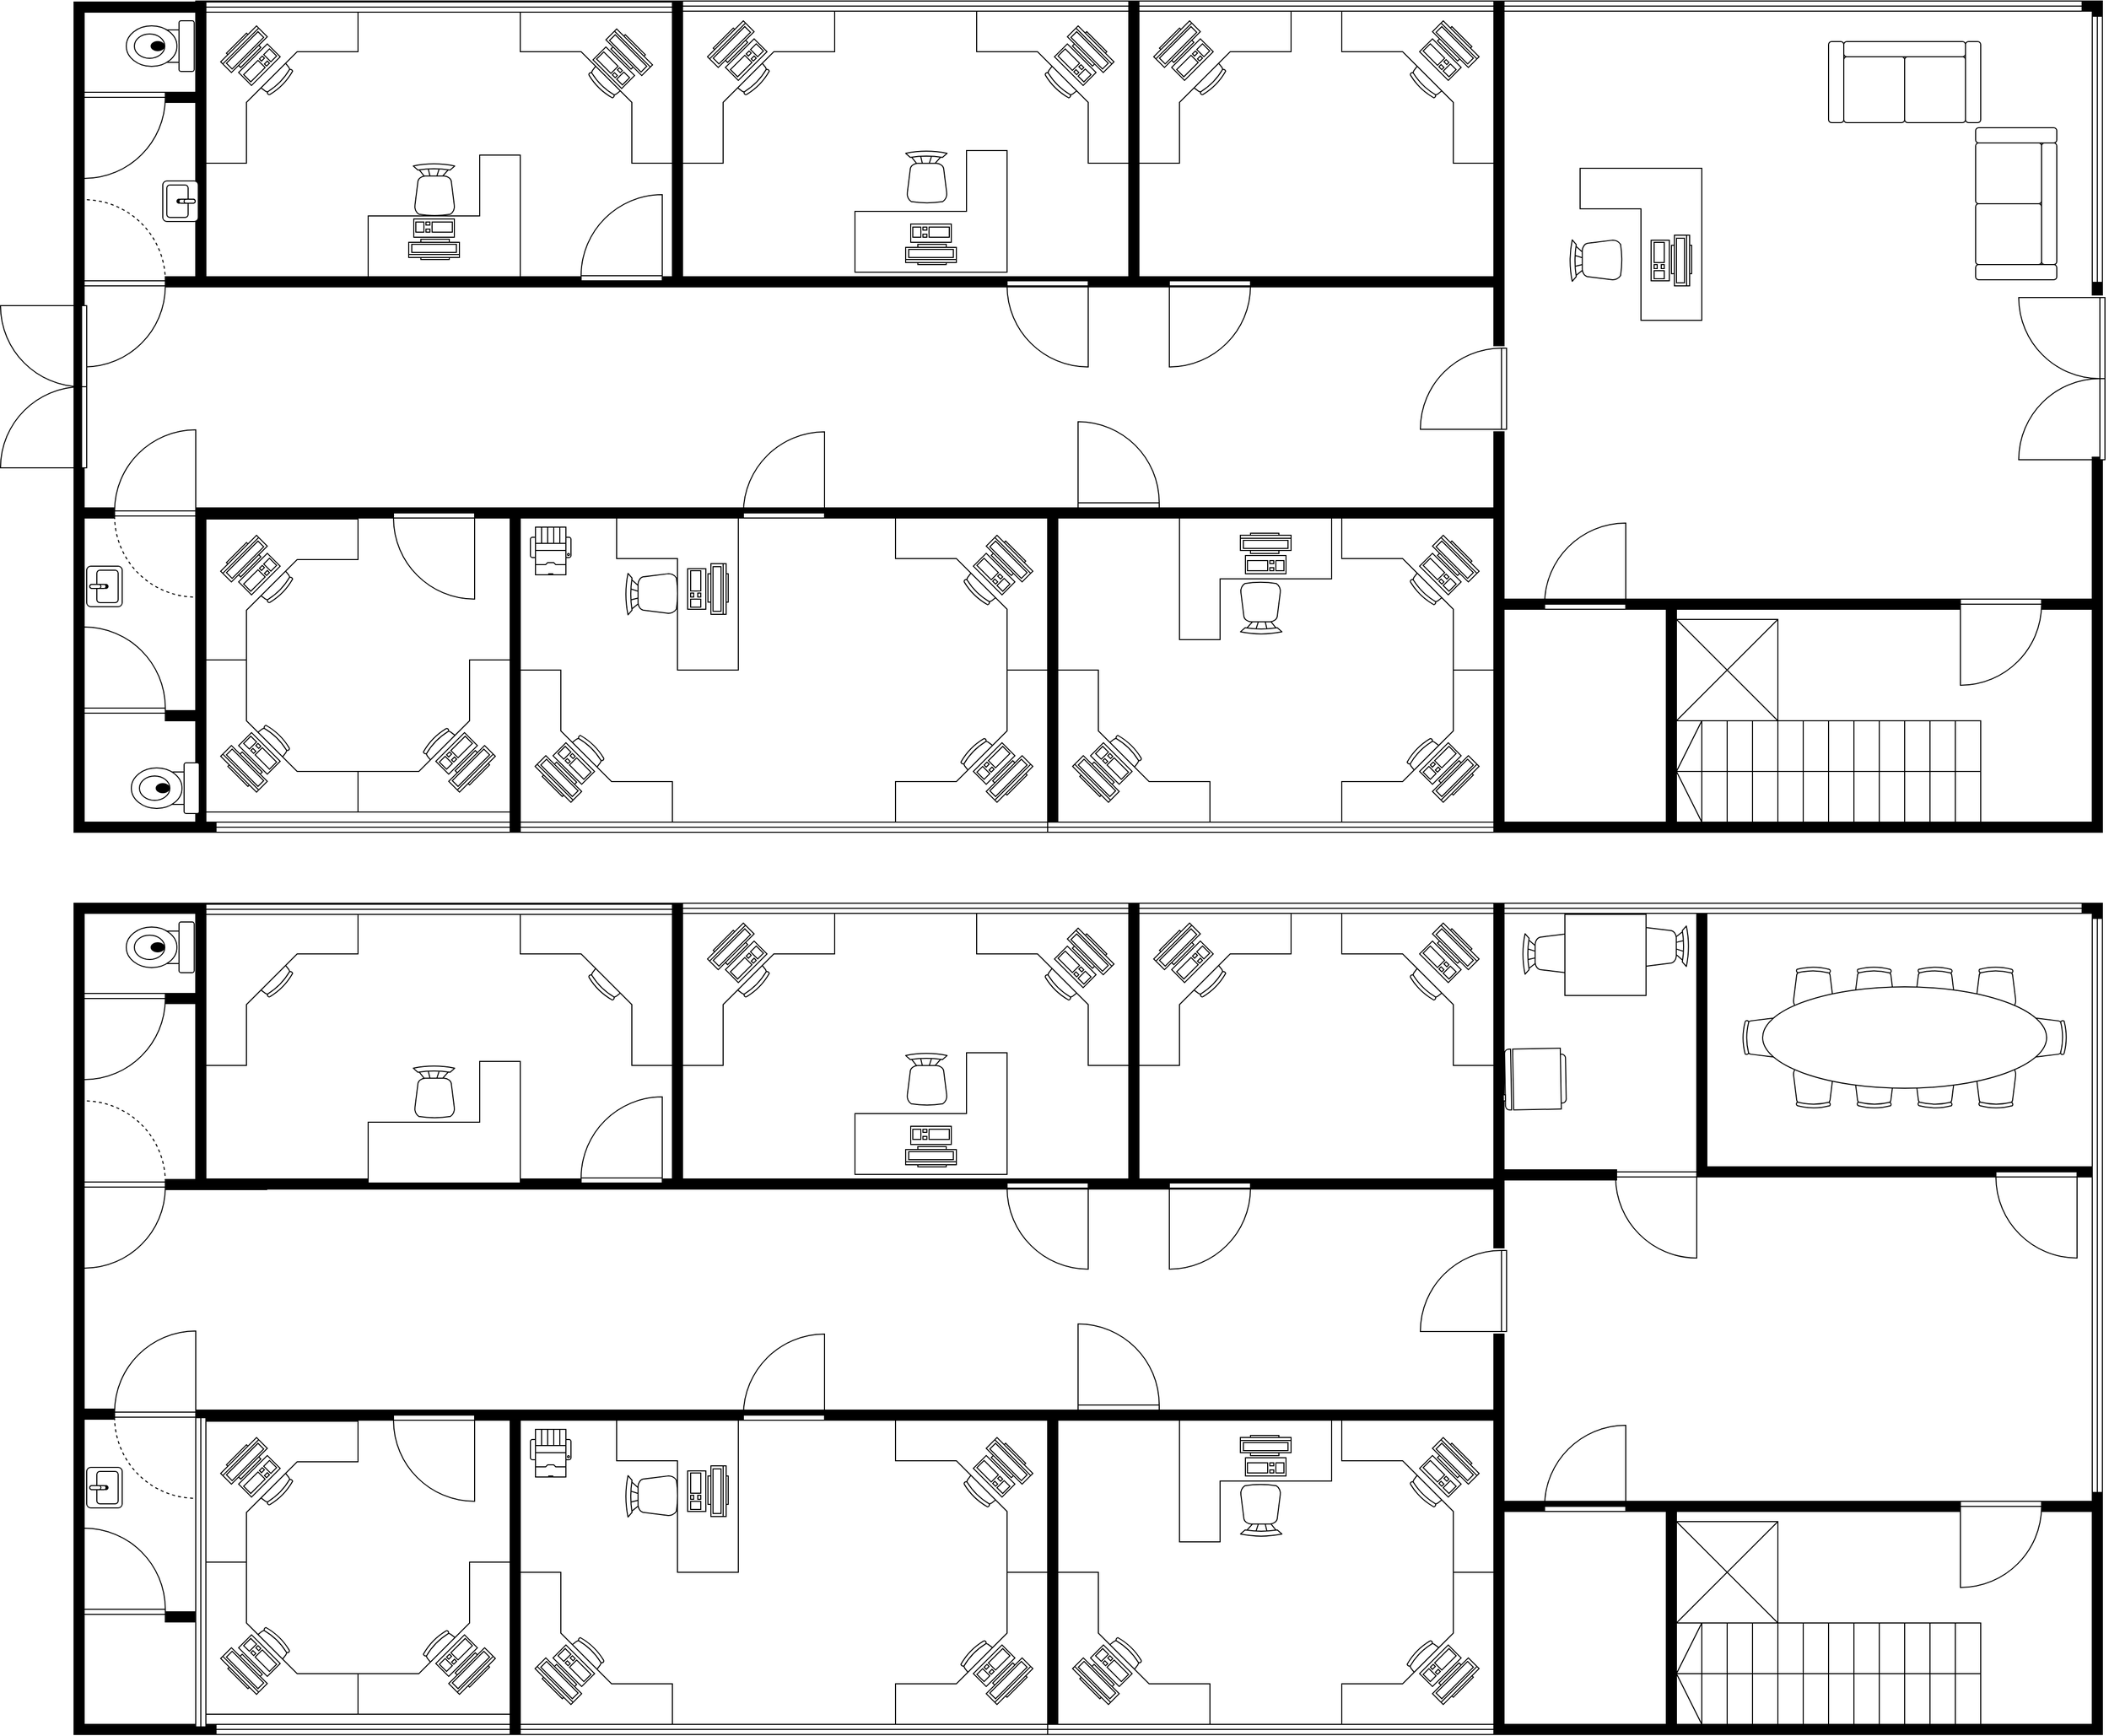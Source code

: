 <mxfile version="22.1.18" type="github">
  <diagram name="Page-1" id="38b20595-45e3-9b7f-d5ca-b57f44c5b66d">
    <mxGraphModel dx="6933" dy="2513" grid="1" gridSize="10" guides="1" tooltips="1" connect="1" arrows="1" fold="1" page="1" pageScale="1" pageWidth="1100" pageHeight="850" background="none" math="0" shadow="0">
      <root>
        <mxCell id="0" />
        <mxCell id="1" parent="0" />
        <mxCell id="LSzaJOwIY--ytcA3nMr5-36" value="" style="verticalLabelPosition=bottom;html=1;verticalAlign=top;align=center;shape=mxgraph.floorplan.wallCorner;fillColor=strokeColor;direction=south;" vertex="1" parent="1">
          <mxGeometry x="860" y="40" width="100" height="290" as="geometry" />
        </mxCell>
        <mxCell id="LSzaJOwIY--ytcA3nMr5-38" value="" style="verticalLabelPosition=bottom;html=1;verticalAlign=top;align=center;shape=mxgraph.floorplan.wallCorner;fillColor=strokeColor;" vertex="1" parent="1">
          <mxGeometry x="360" y="40" width="500" height="240" as="geometry" />
        </mxCell>
        <mxCell id="LSzaJOwIY--ytcA3nMr5-39" value="" style="verticalLabelPosition=bottom;html=1;verticalAlign=top;align=center;shape=mxgraph.floorplan.couch;" vertex="1" parent="1">
          <mxGeometry x="690" y="80" width="150" height="80" as="geometry" />
        </mxCell>
        <mxCell id="LSzaJOwIY--ytcA3nMr5-40" value="" style="verticalLabelPosition=bottom;html=1;verticalAlign=top;align=center;shape=mxgraph.floorplan.couch;rotation=90;" vertex="1" parent="1">
          <mxGeometry x="800" y="200" width="150" height="80" as="geometry" />
        </mxCell>
        <mxCell id="LSzaJOwIY--ytcA3nMr5-42" value="" style="verticalLabelPosition=bottom;html=1;verticalAlign=top;align=center;shape=mxgraph.floorplan.desk_corner_2;rotation=90;" vertex="1" parent="1">
          <mxGeometry x="430" y="220" width="150" height="120" as="geometry" />
        </mxCell>
        <mxCell id="LSzaJOwIY--ytcA3nMr5-43" value="" style="verticalLabelPosition=bottom;html=1;verticalAlign=top;align=center;shape=mxgraph.floorplan.window;" vertex="1" parent="1">
          <mxGeometry x="370" y="40" width="570" height="10" as="geometry" />
        </mxCell>
        <mxCell id="LSzaJOwIY--ytcA3nMr5-44" value="" style="verticalLabelPosition=bottom;html=1;verticalAlign=top;align=center;shape=mxgraph.floorplan.window;rotation=90;" vertex="1" parent="1">
          <mxGeometry x="823.75" y="176.25" width="262.5" height="20" as="geometry" />
        </mxCell>
        <mxCell id="LSzaJOwIY--ytcA3nMr5-45" value="" style="verticalLabelPosition=bottom;html=1;verticalAlign=top;align=center;shape=mxgraph.floorplan.wall;fillColor=strokeColor;direction=south;" vertex="1" parent="1">
          <mxGeometry x="950" y="490" width="10" height="150" as="geometry" />
        </mxCell>
        <mxCell id="LSzaJOwIY--ytcA3nMr5-46" value="" style="verticalLabelPosition=bottom;html=1;verticalAlign=top;align=center;shape=mxgraph.floorplan.chair;rotation=-90;" vertex="1" parent="1">
          <mxGeometry x="440" y="270" width="41" height="52" as="geometry" />
        </mxCell>
        <mxCell id="LSzaJOwIY--ytcA3nMr5-47" value="" style="verticalLabelPosition=bottom;html=1;verticalAlign=top;align=center;shape=mxgraph.floorplan.doorRight;aspect=fixed;rotation=90;" vertex="1" parent="1">
          <mxGeometry x="290" y="380" width="80" height="85" as="geometry" />
        </mxCell>
        <mxCell id="LSzaJOwIY--ytcA3nMr5-48" value="" style="verticalLabelPosition=bottom;html=1;verticalAlign=top;align=center;shape=mxgraph.floorplan.wall;fillColor=strokeColor;direction=south;" vertex="1" parent="1">
          <mxGeometry x="360" y="280" width="10" height="100" as="geometry" />
        </mxCell>
        <mxCell id="LSzaJOwIY--ytcA3nMr5-49" value="" style="verticalLabelPosition=bottom;html=1;verticalAlign=top;align=center;shape=mxgraph.floorplan.wallCorner;fillColor=strokeColor;direction=north" vertex="1" parent="1">
          <mxGeometry x="360" y="465" width="460" height="175" as="geometry" />
        </mxCell>
        <mxCell id="LSzaJOwIY--ytcA3nMr5-51" value="" style="verticalLabelPosition=bottom;html=1;verticalAlign=top;align=center;shape=mxgraph.floorplan.doorLeft;aspect=fixed;" vertex="1" parent="1">
          <mxGeometry x="820" y="630" width="80" height="85" as="geometry" />
        </mxCell>
        <mxCell id="LSzaJOwIY--ytcA3nMr5-52" value="" style="verticalLabelPosition=bottom;html=1;verticalAlign=top;align=center;shape=mxgraph.floorplan.wall;fillColor=strokeColor;direction=south;rotation=90;" vertex="1" parent="1">
          <mxGeometry x="925" y="605" width="10" height="60" as="geometry" />
        </mxCell>
        <mxCell id="LSzaJOwIY--ytcA3nMr5-53" value="" style="verticalLabelPosition=bottom;html=1;verticalAlign=top;align=center;shape=mxgraph.floorplan.wall;fillColor=strokeColor;direction=south;" vertex="1" parent="1">
          <mxGeometry x="950" y="640" width="10" height="220" as="geometry" />
        </mxCell>
        <mxCell id="LSzaJOwIY--ytcA3nMr5-54" value="" style="verticalLabelPosition=bottom;html=1;verticalAlign=top;align=center;shape=mxgraph.floorplan.stairs;direction=south;rotation=90;" vertex="1" parent="1">
          <mxGeometry x="640" y="650" width="100" height="300" as="geometry" />
        </mxCell>
        <mxCell id="LSzaJOwIY--ytcA3nMr5-55" value="" style="verticalLabelPosition=bottom;html=1;verticalAlign=top;align=center;shape=mxgraph.floorplan.elevator;" vertex="1" parent="1">
          <mxGeometry x="540" y="650" width="100" height="100" as="geometry" />
        </mxCell>
        <mxCell id="LSzaJOwIY--ytcA3nMr5-56" value="" style="verticalLabelPosition=bottom;html=1;verticalAlign=top;align=center;shape=mxgraph.floorplan.wallCorner;fillColor=strokeColor;direction=north" vertex="1" parent="1">
          <mxGeometry x="530" y="640" width="430" height="220" as="geometry" />
        </mxCell>
        <mxCell id="LSzaJOwIY--ytcA3nMr5-57" value="" style="verticalLabelPosition=bottom;html=1;verticalAlign=top;align=center;shape=mxgraph.floorplan.wallCorner;fillColor=strokeColor;direction=north" vertex="1" parent="1">
          <mxGeometry x="360" y="640" width="170" height="220" as="geometry" />
        </mxCell>
        <mxCell id="LSzaJOwIY--ytcA3nMr5-58" value="" style="verticalLabelPosition=bottom;html=1;verticalAlign=top;align=center;shape=mxgraph.floorplan.workstation;rotation=90;" vertex="1" parent="1">
          <mxGeometry x="510" y="276" width="50" height="40" as="geometry" />
        </mxCell>
        <mxCell id="LSzaJOwIY--ytcA3nMr5-59" value="" style="verticalLabelPosition=bottom;html=1;verticalAlign=top;align=center;shape=mxgraph.floorplan.wall;fillColor=strokeColor;" vertex="1" parent="1">
          <mxGeometry x="-920" y="40" width="1290" height="10" as="geometry" />
        </mxCell>
        <mxCell id="LSzaJOwIY--ytcA3nMr5-60" value="" style="verticalLabelPosition=bottom;html=1;verticalAlign=top;align=center;shape=mxgraph.floorplan.wallCorner;fillColor=strokeColor;direction=north" vertex="1" parent="1">
          <mxGeometry y="50" width="360" height="272" as="geometry" />
        </mxCell>
        <mxCell id="LSzaJOwIY--ytcA3nMr5-61" value="" style="verticalLabelPosition=bottom;html=1;verticalAlign=top;align=center;shape=mxgraph.floorplan.window;" vertex="1" parent="1">
          <mxGeometry x="10" y="40" width="350" height="10" as="geometry" />
        </mxCell>
        <mxCell id="LSzaJOwIY--ytcA3nMr5-62" value="" style="verticalLabelPosition=bottom;html=1;verticalAlign=top;align=center;shape=mxgraph.floorplan.desk_corner;" vertex="1" parent="1">
          <mxGeometry x="10" y="50" width="150" height="150" as="geometry" />
        </mxCell>
        <mxCell id="LSzaJOwIY--ytcA3nMr5-63" value="" style="verticalLabelPosition=bottom;html=1;verticalAlign=top;align=center;shape=mxgraph.floorplan.desk_corner;rotation=90;" vertex="1" parent="1">
          <mxGeometry x="210" y="50" width="150" height="150" as="geometry" />
        </mxCell>
        <mxCell id="LSzaJOwIY--ytcA3nMr5-64" value="" style="verticalLabelPosition=bottom;html=1;verticalAlign=top;align=center;shape=mxgraph.floorplan.doorLeft;aspect=fixed;" vertex="1" parent="1">
          <mxGeometry x="40" y="316" width="80" height="85" as="geometry" />
        </mxCell>
        <mxCell id="LSzaJOwIY--ytcA3nMr5-65" value="" style="verticalLabelPosition=bottom;html=1;verticalAlign=top;align=center;shape=mxgraph.floorplan.workstation;rotation=-45;" vertex="1" parent="1">
          <mxGeometry x="30" y="70" width="50" height="40" as="geometry" />
        </mxCell>
        <mxCell id="LSzaJOwIY--ytcA3nMr5-66" value="" style="verticalLabelPosition=bottom;html=1;verticalAlign=top;align=center;shape=mxgraph.floorplan.workstation;rotation=45;" vertex="1" parent="1">
          <mxGeometry x="290" y="70" width="50" height="40" as="geometry" />
        </mxCell>
        <mxCell id="LSzaJOwIY--ytcA3nMr5-68" value="" style="verticalLabelPosition=bottom;html=1;verticalAlign=top;align=center;shape=mxgraph.floorplan.doorLeft;aspect=fixed;rotation=-180;" vertex="1" parent="1">
          <mxGeometry x="410" y="555" width="80" height="85" as="geometry" />
        </mxCell>
        <mxCell id="LSzaJOwIY--ytcA3nMr5-69" value="" style="verticalLabelPosition=bottom;html=1;verticalAlign=top;align=center;shape=mxgraph.floorplan.wall;fillColor=strokeColor;" vertex="1" parent="1">
          <mxGeometry x="-80" y="850" width="450" height="10" as="geometry" />
        </mxCell>
        <mxCell id="LSzaJOwIY--ytcA3nMr5-70" value="" style="verticalLabelPosition=bottom;html=1;verticalAlign=top;align=center;shape=mxgraph.floorplan.wallCorner;fillColor=strokeColor;" vertex="1" parent="1">
          <mxGeometry x="-80" y="540" width="445" height="310" as="geometry" />
        </mxCell>
        <mxCell id="LSzaJOwIY--ytcA3nMr5-71" value="" style="verticalLabelPosition=bottom;html=1;verticalAlign=top;align=center;shape=mxgraph.floorplan.doorRight;aspect=fixed;rotation=-180;" vertex="1" parent="1">
          <mxGeometry x="-50" y="455" width="80" height="85" as="geometry" />
        </mxCell>
        <mxCell id="LSzaJOwIY--ytcA3nMr5-72" value="" style="verticalLabelPosition=bottom;html=1;verticalAlign=top;align=center;shape=mxgraph.floorplan.desk_corner;rotation=90;" vertex="1" parent="1">
          <mxGeometry x="210" y="550" width="150" height="150" as="geometry" />
        </mxCell>
        <mxCell id="LSzaJOwIY--ytcA3nMr5-73" value="" style="verticalLabelPosition=bottom;html=1;verticalAlign=top;align=center;shape=mxgraph.floorplan.desk_corner;rotation=-180;" vertex="1" parent="1">
          <mxGeometry x="210" y="700" width="150" height="150" as="geometry" />
        </mxCell>
        <mxCell id="LSzaJOwIY--ytcA3nMr5-74" value="" style="verticalLabelPosition=bottom;html=1;verticalAlign=top;align=center;shape=mxgraph.floorplan.desk_corner;rotation=-90;" vertex="1" parent="1">
          <mxGeometry x="-70" y="700" width="150" height="150" as="geometry" />
        </mxCell>
        <mxCell id="LSzaJOwIY--ytcA3nMr5-75" value="" style="verticalLabelPosition=bottom;html=1;verticalAlign=top;align=center;shape=mxgraph.floorplan.desk_corner_2;rotation=0;" vertex="1" parent="1">
          <mxGeometry x="50" y="550" width="150" height="120" as="geometry" />
        </mxCell>
        <mxCell id="LSzaJOwIY--ytcA3nMr5-76" value="" style="verticalLabelPosition=bottom;html=1;verticalAlign=top;align=center;shape=mxgraph.floorplan.workstation;" vertex="1" parent="1">
          <mxGeometry x="110" y="565" width="50" height="40" as="geometry" />
        </mxCell>
        <mxCell id="LSzaJOwIY--ytcA3nMr5-77" value="" style="verticalLabelPosition=bottom;html=1;verticalAlign=top;align=center;shape=mxgraph.floorplan.workstation;rotation=45;" vertex="1" parent="1">
          <mxGeometry x="290" y="577.5" width="50" height="40" as="geometry" />
        </mxCell>
        <mxCell id="LSzaJOwIY--ytcA3nMr5-78" value="" style="verticalLabelPosition=bottom;html=1;verticalAlign=top;align=center;shape=mxgraph.floorplan.workstation;rotation=-225;" vertex="1" parent="1">
          <mxGeometry x="290" y="780" width="50" height="40" as="geometry" />
        </mxCell>
        <mxCell id="LSzaJOwIY--ytcA3nMr5-79" value="" style="verticalLabelPosition=bottom;html=1;verticalAlign=top;align=center;shape=mxgraph.floorplan.workstation;rotation=-135;" vertex="1" parent="1">
          <mxGeometry x="-50" y="780" width="50" height="40" as="geometry" />
        </mxCell>
        <mxCell id="LSzaJOwIY--ytcA3nMr5-80" value="" style="verticalLabelPosition=bottom;html=1;verticalAlign=top;align=center;shape=mxgraph.floorplan.window;" vertex="1" parent="1">
          <mxGeometry x="-80" y="850" width="440" height="10" as="geometry" />
        </mxCell>
        <mxCell id="LSzaJOwIY--ytcA3nMr5-83" value="" style="verticalLabelPosition=bottom;html=1;verticalAlign=top;align=center;shape=mxgraph.floorplan.desk_corner;rotation=0;" vertex="1" parent="1">
          <mxGeometry x="-440" y="50" width="150" height="150" as="geometry" />
        </mxCell>
        <mxCell id="LSzaJOwIY--ytcA3nMr5-85" value="" style="verticalLabelPosition=bottom;html=1;verticalAlign=top;align=center;shape=mxgraph.floorplan.desk_corner;rotation=90;" vertex="1" parent="1">
          <mxGeometry x="-150" y="50" width="150" height="150" as="geometry" />
        </mxCell>
        <mxCell id="LSzaJOwIY--ytcA3nMr5-86" value="" style="verticalLabelPosition=bottom;html=1;verticalAlign=top;align=center;shape=mxgraph.floorplan.desk_corner_2;rotation=-180;direction=east;" vertex="1" parent="1">
          <mxGeometry x="-270" y="187.5" width="150" height="120" as="geometry" />
        </mxCell>
        <mxCell id="LSzaJOwIY--ytcA3nMr5-87" value="" style="verticalLabelPosition=bottom;html=1;verticalAlign=top;align=center;shape=mxgraph.floorplan.workstation;rotation=-180;" vertex="1" parent="1">
          <mxGeometry x="-220" y="260" width="50" height="40" as="geometry" />
        </mxCell>
        <mxCell id="LSzaJOwIY--ytcA3nMr5-88" value="" style="verticalLabelPosition=bottom;html=1;verticalAlign=top;align=center;shape=mxgraph.floorplan.workstation;rotation=-45;" vertex="1" parent="1">
          <mxGeometry x="-410" y="70" width="50" height="40" as="geometry" />
        </mxCell>
        <mxCell id="LSzaJOwIY--ytcA3nMr5-90" value="" style="verticalLabelPosition=bottom;html=1;verticalAlign=top;align=center;shape=mxgraph.floorplan.workstation;rotation=45;" vertex="1" parent="1">
          <mxGeometry x="-70" y="75" width="50" height="40" as="geometry" />
        </mxCell>
        <mxCell id="LSzaJOwIY--ytcA3nMr5-91" value="" style="verticalLabelPosition=bottom;html=1;verticalAlign=top;align=center;shape=mxgraph.floorplan.window;" vertex="1" parent="1">
          <mxGeometry x="-440" y="40" width="440" height="10" as="geometry" />
        </mxCell>
        <mxCell id="LSzaJOwIY--ytcA3nMr5-92" value="" style="verticalLabelPosition=bottom;html=1;verticalAlign=top;align=center;shape=mxgraph.floorplan.wallCorner;fillColor=strokeColor;direction=north" vertex="1" parent="1">
          <mxGeometry x="-450" y="50" width="450" height="272" as="geometry" />
        </mxCell>
        <mxCell id="LSzaJOwIY--ytcA3nMr5-82" value="" style="verticalLabelPosition=bottom;html=1;verticalAlign=top;align=center;shape=mxgraph.floorplan.doorRight;aspect=fixed;rotation=0;" vertex="1" parent="1">
          <mxGeometry x="-120" y="316" width="80" height="85" as="geometry" />
        </mxCell>
        <mxCell id="LSzaJOwIY--ytcA3nMr5-94" value="" style="verticalLabelPosition=bottom;html=1;verticalAlign=top;align=center;shape=mxgraph.floorplan.wallCorner;fillColor=strokeColor;direction=north" vertex="1" parent="1">
          <mxGeometry x="-610" y="550" width="530" height="310" as="geometry" />
        </mxCell>
        <mxCell id="LSzaJOwIY--ytcA3nMr5-95" value="" style="verticalLabelPosition=bottom;html=1;verticalAlign=top;align=center;shape=mxgraph.floorplan.wall;fillColor=strokeColor;" vertex="1" parent="1">
          <mxGeometry x="-610" y="540" width="560" height="10" as="geometry" />
        </mxCell>
        <mxCell id="LSzaJOwIY--ytcA3nMr5-96" value="" style="verticalLabelPosition=bottom;html=1;verticalAlign=top;align=center;shape=mxgraph.floorplan.doorLeft;aspect=fixed;rotation=-180;" vertex="1" parent="1">
          <mxGeometry x="-380" y="465" width="80" height="85" as="geometry" />
        </mxCell>
        <mxCell id="LSzaJOwIY--ytcA3nMr5-98" value="" style="verticalLabelPosition=bottom;html=1;verticalAlign=top;align=center;shape=mxgraph.floorplan.printer;" vertex="1" parent="1">
          <mxGeometry x="-590" y="559" width="40" height="47" as="geometry" />
        </mxCell>
        <mxCell id="LSzaJOwIY--ytcA3nMr5-99" value="" style="verticalLabelPosition=bottom;html=1;verticalAlign=top;align=center;shape=mxgraph.floorplan.desk_corner;rotation=90;" vertex="1" parent="1">
          <mxGeometry x="-230" y="550" width="150" height="150" as="geometry" />
        </mxCell>
        <mxCell id="LSzaJOwIY--ytcA3nMr5-100" value="" style="verticalLabelPosition=bottom;html=1;verticalAlign=top;align=center;shape=mxgraph.floorplan.chair;rotation=-180;" vertex="1" parent="1">
          <mxGeometry x="110" y="613" width="41" height="52" as="geometry" />
        </mxCell>
        <mxCell id="LSzaJOwIY--ytcA3nMr5-101" value="" style="verticalLabelPosition=bottom;html=1;verticalAlign=top;align=center;shape=mxgraph.floorplan.chair;" vertex="1" parent="1">
          <mxGeometry x="-220" y="187.5" width="41" height="52" as="geometry" />
        </mxCell>
        <mxCell id="LSzaJOwIY--ytcA3nMr5-102" value="" style="verticalLabelPosition=bottom;html=1;verticalAlign=top;align=center;shape=mxgraph.floorplan.desk_corner;rotation=-180;" vertex="1" parent="1">
          <mxGeometry x="-230" y="700" width="150" height="150" as="geometry" />
        </mxCell>
        <mxCell id="LSzaJOwIY--ytcA3nMr5-103" value="" style="verticalLabelPosition=bottom;html=1;verticalAlign=top;align=center;shape=mxgraph.floorplan.desk_corner;rotation=-90;" vertex="1" parent="1">
          <mxGeometry x="-600" y="700" width="150" height="150" as="geometry" />
        </mxCell>
        <mxCell id="LSzaJOwIY--ytcA3nMr5-104" value="" style="verticalLabelPosition=bottom;html=1;verticalAlign=top;align=center;shape=mxgraph.floorplan.desk_corner_2;rotation=90;" vertex="1" parent="1">
          <mxGeometry x="-520" y="565" width="150" height="120" as="geometry" />
        </mxCell>
        <mxCell id="LSzaJOwIY--ytcA3nMr5-105" value="" style="verticalLabelPosition=bottom;html=1;verticalAlign=top;align=center;shape=mxgraph.floorplan.chair;rotation=-90;" vertex="1" parent="1">
          <mxGeometry x="-491" y="599" width="41" height="52" as="geometry" />
        </mxCell>
        <mxCell id="LSzaJOwIY--ytcA3nMr5-106" value="" style="verticalLabelPosition=bottom;html=1;verticalAlign=top;align=center;shape=mxgraph.floorplan.workstation;rotation=-135;" vertex="1" parent="1">
          <mxGeometry x="-580" y="780" width="50" height="40" as="geometry" />
        </mxCell>
        <mxCell id="LSzaJOwIY--ytcA3nMr5-107" value="" style="verticalLabelPosition=bottom;html=1;verticalAlign=top;align=center;shape=mxgraph.floorplan.workstation;rotation=90;" vertex="1" parent="1">
          <mxGeometry x="-440" y="600" width="50" height="40" as="geometry" />
        </mxCell>
        <mxCell id="LSzaJOwIY--ytcA3nMr5-108" value="" style="verticalLabelPosition=bottom;html=1;verticalAlign=top;align=center;shape=mxgraph.floorplan.workstation;rotation=45;" vertex="1" parent="1">
          <mxGeometry x="-150" y="577.5" width="50" height="40" as="geometry" />
        </mxCell>
        <mxCell id="LSzaJOwIY--ytcA3nMr5-109" value="" style="verticalLabelPosition=bottom;html=1;verticalAlign=top;align=center;shape=mxgraph.floorplan.workstation;rotation=-225;" vertex="1" parent="1">
          <mxGeometry x="-150" y="780" width="50" height="40" as="geometry" />
        </mxCell>
        <mxCell id="LSzaJOwIY--ytcA3nMr5-110" value="" style="verticalLabelPosition=bottom;html=1;verticalAlign=top;align=center;shape=mxgraph.floorplan.window;" vertex="1" parent="1">
          <mxGeometry x="-600" y="850" width="520" height="10" as="geometry" />
        </mxCell>
        <mxCell id="LSzaJOwIY--ytcA3nMr5-111" value="" style="verticalLabelPosition=bottom;html=1;verticalAlign=top;align=center;shape=mxgraph.floorplan.wallCorner;fillColor=strokeColor;direction=north" vertex="1" parent="1">
          <mxGeometry x="-920" y="50" width="470" height="272" as="geometry" />
        </mxCell>
        <mxCell id="LSzaJOwIY--ytcA3nMr5-112" value="" style="verticalLabelPosition=bottom;html=1;verticalAlign=top;align=center;shape=mxgraph.floorplan.wallCorner;fillColor=strokeColor;" vertex="1" parent="1">
          <mxGeometry x="-920" y="540" width="310" height="310" as="geometry" />
        </mxCell>
        <mxCell id="LSzaJOwIY--ytcA3nMr5-113" value="" style="verticalLabelPosition=bottom;html=1;verticalAlign=top;align=center;shape=mxgraph.floorplan.wall;fillColor=strokeColor;" vertex="1" parent="1">
          <mxGeometry x="-920" y="850" width="310" height="10" as="geometry" />
        </mxCell>
        <mxCell id="LSzaJOwIY--ytcA3nMr5-116" value="" style="verticalLabelPosition=bottom;html=1;verticalAlign=top;align=center;shape=mxgraph.floorplan.doorDouble;aspect=fixed;rotation=90;" vertex="1" parent="1">
          <mxGeometry x="840" y="370" width="160" height="85" as="geometry" />
        </mxCell>
        <mxCell id="LSzaJOwIY--ytcA3nMr5-119" value="" style="verticalLabelPosition=bottom;html=1;verticalAlign=top;align=center;shape=mxgraph.floorplan.doorRight;aspect=fixed;" vertex="1" parent="1">
          <mxGeometry x="-725" y="545" width="80" height="85" as="geometry" />
        </mxCell>
        <mxCell id="LSzaJOwIY--ytcA3nMr5-120" value="" style="verticalLabelPosition=bottom;html=1;verticalAlign=top;align=center;shape=mxgraph.floorplan.doorLeft;aspect=fixed;rotation=-180;" vertex="1" parent="1">
          <mxGeometry x="-540" y="231" width="80" height="85" as="geometry" />
        </mxCell>
        <mxCell id="LSzaJOwIY--ytcA3nMr5-121" value="" style="verticalLabelPosition=bottom;html=1;verticalAlign=top;align=center;shape=mxgraph.floorplan.desk_corner;" vertex="1" parent="1">
          <mxGeometry x="-910" y="551" width="150" height="150" as="geometry" />
        </mxCell>
        <mxCell id="LSzaJOwIY--ytcA3nMr5-122" value="" style="verticalLabelPosition=bottom;html=1;verticalAlign=top;align=center;shape=mxgraph.floorplan.desk_corner;rotation=-90;" vertex="1" parent="1">
          <mxGeometry x="-910" y="690" width="150" height="150" as="geometry" />
        </mxCell>
        <mxCell id="LSzaJOwIY--ytcA3nMr5-123" value="" style="verticalLabelPosition=bottom;html=1;verticalAlign=top;align=center;shape=mxgraph.floorplan.desk_corner;rotation=-180;" vertex="1" parent="1">
          <mxGeometry x="-760" y="690" width="150" height="150" as="geometry" />
        </mxCell>
        <mxCell id="LSzaJOwIY--ytcA3nMr5-124" value="" style="verticalLabelPosition=bottom;html=1;verticalAlign=top;align=center;shape=mxgraph.floorplan.workstation;rotation=-45;" vertex="1" parent="1">
          <mxGeometry x="-890" y="577.5" width="50" height="40" as="geometry" />
        </mxCell>
        <mxCell id="LSzaJOwIY--ytcA3nMr5-125" value="" style="verticalLabelPosition=bottom;html=1;verticalAlign=top;align=center;shape=mxgraph.floorplan.workstation;rotation=-225;" vertex="1" parent="1">
          <mxGeometry x="-680" y="770" width="50" height="40" as="geometry" />
        </mxCell>
        <mxCell id="LSzaJOwIY--ytcA3nMr5-126" value="" style="verticalLabelPosition=bottom;html=1;verticalAlign=top;align=center;shape=mxgraph.floorplan.workstation;rotation=-135;" vertex="1" parent="1">
          <mxGeometry x="-890" y="770" width="50" height="40" as="geometry" />
        </mxCell>
        <mxCell id="LSzaJOwIY--ytcA3nMr5-127" value="" style="verticalLabelPosition=bottom;html=1;verticalAlign=top;align=center;shape=mxgraph.floorplan.desk_corner;rotation=90;" vertex="1" parent="1">
          <mxGeometry x="-600" y="50" width="150" height="150" as="geometry" />
        </mxCell>
        <mxCell id="LSzaJOwIY--ytcA3nMr5-128" value="" style="verticalLabelPosition=bottom;html=1;verticalAlign=top;align=center;shape=mxgraph.floorplan.desk_corner;rotation=0;" vertex="1" parent="1">
          <mxGeometry x="-910" y="50" width="150" height="150" as="geometry" />
        </mxCell>
        <mxCell id="LSzaJOwIY--ytcA3nMr5-130" value="" style="verticalLabelPosition=bottom;html=1;verticalAlign=top;align=center;shape=mxgraph.floorplan.desk_corner_2;rotation=-180;" vertex="1" parent="1">
          <mxGeometry x="-750" y="192" width="150" height="120" as="geometry" />
        </mxCell>
        <mxCell id="LSzaJOwIY--ytcA3nMr5-131" value="" style="verticalLabelPosition=bottom;html=1;verticalAlign=top;align=center;shape=mxgraph.floorplan.chair;rotation=0;" vertex="1" parent="1">
          <mxGeometry x="-705.5" y="200" width="41" height="52" as="geometry" />
        </mxCell>
        <mxCell id="LSzaJOwIY--ytcA3nMr5-132" value="" style="verticalLabelPosition=bottom;html=1;verticalAlign=top;align=center;shape=mxgraph.floorplan.window;" vertex="1" parent="1">
          <mxGeometry x="-910" y="41" width="460" height="10" as="geometry" />
        </mxCell>
        <mxCell id="LSzaJOwIY--ytcA3nMr5-134" value="" style="verticalLabelPosition=bottom;html=1;verticalAlign=top;align=center;shape=mxgraph.floorplan.window;" vertex="1" parent="1">
          <mxGeometry x="-900" y="850" width="290" height="10" as="geometry" />
        </mxCell>
        <mxCell id="LSzaJOwIY--ytcA3nMr5-136" value="" style="verticalLabelPosition=bottom;html=1;verticalAlign=top;align=center;shape=mxgraph.floorplan.wallCorner;fillColor=strokeColor;direction=south;" vertex="1" parent="1">
          <mxGeometry x="860" y="930" width="100" height="290" as="geometry" />
        </mxCell>
        <mxCell id="LSzaJOwIY--ytcA3nMr5-137" value="" style="verticalLabelPosition=bottom;html=1;verticalAlign=top;align=center;shape=mxgraph.floorplan.wallCorner;fillColor=strokeColor;" vertex="1" parent="1">
          <mxGeometry x="360" y="930" width="500" height="240" as="geometry" />
        </mxCell>
        <mxCell id="LSzaJOwIY--ytcA3nMr5-141" value="" style="verticalLabelPosition=bottom;html=1;verticalAlign=top;align=center;shape=mxgraph.floorplan.window;" vertex="1" parent="1">
          <mxGeometry x="370" y="930" width="570" height="10" as="geometry" />
        </mxCell>
        <mxCell id="LSzaJOwIY--ytcA3nMr5-143" value="" style="verticalLabelPosition=bottom;html=1;verticalAlign=top;align=center;shape=mxgraph.floorplan.wall;fillColor=strokeColor;direction=south;" vertex="1" parent="1">
          <mxGeometry x="950" y="1220" width="10" height="310" as="geometry" />
        </mxCell>
        <mxCell id="LSzaJOwIY--ytcA3nMr5-145" value="" style="verticalLabelPosition=bottom;html=1;verticalAlign=top;align=center;shape=mxgraph.floorplan.doorRight;aspect=fixed;rotation=90;" vertex="1" parent="1">
          <mxGeometry x="290" y="1270" width="80" height="85" as="geometry" />
        </mxCell>
        <mxCell id="LSzaJOwIY--ytcA3nMr5-146" value="" style="verticalLabelPosition=bottom;html=1;verticalAlign=top;align=center;shape=mxgraph.floorplan.wall;fillColor=strokeColor;direction=south;" vertex="1" parent="1">
          <mxGeometry x="360" y="1170" width="10" height="100" as="geometry" />
        </mxCell>
        <mxCell id="LSzaJOwIY--ytcA3nMr5-147" value="" style="verticalLabelPosition=bottom;html=1;verticalAlign=top;align=center;shape=mxgraph.floorplan.wallCorner;fillColor=strokeColor;direction=north" vertex="1" parent="1">
          <mxGeometry x="360" y="1355" width="460" height="175" as="geometry" />
        </mxCell>
        <mxCell id="LSzaJOwIY--ytcA3nMr5-148" value="" style="verticalLabelPosition=bottom;html=1;verticalAlign=top;align=center;shape=mxgraph.floorplan.doorLeft;aspect=fixed;" vertex="1" parent="1">
          <mxGeometry x="820" y="1520" width="80" height="85" as="geometry" />
        </mxCell>
        <mxCell id="LSzaJOwIY--ytcA3nMr5-149" value="" style="verticalLabelPosition=bottom;html=1;verticalAlign=top;align=center;shape=mxgraph.floorplan.wall;fillColor=strokeColor;direction=south;rotation=90;" vertex="1" parent="1">
          <mxGeometry x="925" y="1495" width="10" height="60" as="geometry" />
        </mxCell>
        <mxCell id="LSzaJOwIY--ytcA3nMr5-150" value="" style="verticalLabelPosition=bottom;html=1;verticalAlign=top;align=center;shape=mxgraph.floorplan.wall;fillColor=strokeColor;direction=south;" vertex="1" parent="1">
          <mxGeometry x="950" y="1530" width="10" height="220" as="geometry" />
        </mxCell>
        <mxCell id="LSzaJOwIY--ytcA3nMr5-151" value="" style="verticalLabelPosition=bottom;html=1;verticalAlign=top;align=center;shape=mxgraph.floorplan.stairs;direction=south;rotation=90;" vertex="1" parent="1">
          <mxGeometry x="640" y="1540" width="100" height="300" as="geometry" />
        </mxCell>
        <mxCell id="LSzaJOwIY--ytcA3nMr5-152" value="" style="verticalLabelPosition=bottom;html=1;verticalAlign=top;align=center;shape=mxgraph.floorplan.elevator;" vertex="1" parent="1">
          <mxGeometry x="540" y="1540" width="100" height="100" as="geometry" />
        </mxCell>
        <mxCell id="LSzaJOwIY--ytcA3nMr5-153" value="" style="verticalLabelPosition=bottom;html=1;verticalAlign=top;align=center;shape=mxgraph.floorplan.wallCorner;fillColor=strokeColor;direction=north" vertex="1" parent="1">
          <mxGeometry x="530" y="1530" width="430" height="220" as="geometry" />
        </mxCell>
        <mxCell id="LSzaJOwIY--ytcA3nMr5-154" value="" style="verticalLabelPosition=bottom;html=1;verticalAlign=top;align=center;shape=mxgraph.floorplan.wallCorner;fillColor=strokeColor;direction=north" vertex="1" parent="1">
          <mxGeometry x="360" y="1530" width="170" height="220" as="geometry" />
        </mxCell>
        <mxCell id="LSzaJOwIY--ytcA3nMr5-156" value="" style="verticalLabelPosition=bottom;html=1;verticalAlign=top;align=center;shape=mxgraph.floorplan.wall;fillColor=strokeColor;" vertex="1" parent="1">
          <mxGeometry x="-920" y="930" width="1290" height="10" as="geometry" />
        </mxCell>
        <mxCell id="LSzaJOwIY--ytcA3nMr5-157" value="" style="verticalLabelPosition=bottom;html=1;verticalAlign=top;align=center;shape=mxgraph.floorplan.wallCorner;fillColor=strokeColor;direction=north" vertex="1" parent="1">
          <mxGeometry y="940" width="360" height="272" as="geometry" />
        </mxCell>
        <mxCell id="LSzaJOwIY--ytcA3nMr5-158" value="" style="verticalLabelPosition=bottom;html=1;verticalAlign=top;align=center;shape=mxgraph.floorplan.window;" vertex="1" parent="1">
          <mxGeometry x="10" y="930" width="350" height="10" as="geometry" />
        </mxCell>
        <mxCell id="LSzaJOwIY--ytcA3nMr5-159" value="" style="verticalLabelPosition=bottom;html=1;verticalAlign=top;align=center;shape=mxgraph.floorplan.desk_corner;" vertex="1" parent="1">
          <mxGeometry x="10" y="940" width="150" height="150" as="geometry" />
        </mxCell>
        <mxCell id="LSzaJOwIY--ytcA3nMr5-160" value="" style="verticalLabelPosition=bottom;html=1;verticalAlign=top;align=center;shape=mxgraph.floorplan.desk_corner;rotation=90;" vertex="1" parent="1">
          <mxGeometry x="210" y="940" width="150" height="150" as="geometry" />
        </mxCell>
        <mxCell id="LSzaJOwIY--ytcA3nMr5-161" value="" style="verticalLabelPosition=bottom;html=1;verticalAlign=top;align=center;shape=mxgraph.floorplan.doorLeft;aspect=fixed;" vertex="1" parent="1">
          <mxGeometry x="40" y="1206" width="80" height="85" as="geometry" />
        </mxCell>
        <mxCell id="LSzaJOwIY--ytcA3nMr5-162" value="" style="verticalLabelPosition=bottom;html=1;verticalAlign=top;align=center;shape=mxgraph.floorplan.workstation;rotation=-45;" vertex="1" parent="1">
          <mxGeometry x="30" y="960" width="50" height="40" as="geometry" />
        </mxCell>
        <mxCell id="LSzaJOwIY--ytcA3nMr5-163" value="" style="verticalLabelPosition=bottom;html=1;verticalAlign=top;align=center;shape=mxgraph.floorplan.workstation;rotation=45;" vertex="1" parent="1">
          <mxGeometry x="290" y="960" width="50" height="40" as="geometry" />
        </mxCell>
        <mxCell id="LSzaJOwIY--ytcA3nMr5-164" value="" style="verticalLabelPosition=bottom;html=1;verticalAlign=top;align=center;shape=mxgraph.floorplan.doorLeft;aspect=fixed;rotation=-180;" vertex="1" parent="1">
          <mxGeometry x="410" y="1445" width="80" height="85" as="geometry" />
        </mxCell>
        <mxCell id="LSzaJOwIY--ytcA3nMr5-165" value="" style="verticalLabelPosition=bottom;html=1;verticalAlign=top;align=center;shape=mxgraph.floorplan.wall;fillColor=strokeColor;" vertex="1" parent="1">
          <mxGeometry x="-80" y="1740" width="450" height="10" as="geometry" />
        </mxCell>
        <mxCell id="LSzaJOwIY--ytcA3nMr5-166" value="" style="verticalLabelPosition=bottom;html=1;verticalAlign=top;align=center;shape=mxgraph.floorplan.wallCorner;fillColor=strokeColor;" vertex="1" parent="1">
          <mxGeometry x="-80" y="1430" width="445" height="310" as="geometry" />
        </mxCell>
        <mxCell id="LSzaJOwIY--ytcA3nMr5-167" value="" style="verticalLabelPosition=bottom;html=1;verticalAlign=top;align=center;shape=mxgraph.floorplan.doorRight;aspect=fixed;rotation=-180;" vertex="1" parent="1">
          <mxGeometry x="-50" y="1345" width="80" height="85" as="geometry" />
        </mxCell>
        <mxCell id="LSzaJOwIY--ytcA3nMr5-168" value="" style="verticalLabelPosition=bottom;html=1;verticalAlign=top;align=center;shape=mxgraph.floorplan.desk_corner;rotation=90;" vertex="1" parent="1">
          <mxGeometry x="210" y="1440" width="150" height="150" as="geometry" />
        </mxCell>
        <mxCell id="LSzaJOwIY--ytcA3nMr5-169" value="" style="verticalLabelPosition=bottom;html=1;verticalAlign=top;align=center;shape=mxgraph.floorplan.desk_corner;rotation=-180;" vertex="1" parent="1">
          <mxGeometry x="210" y="1590" width="150" height="150" as="geometry" />
        </mxCell>
        <mxCell id="LSzaJOwIY--ytcA3nMr5-170" value="" style="verticalLabelPosition=bottom;html=1;verticalAlign=top;align=center;shape=mxgraph.floorplan.desk_corner;rotation=-90;" vertex="1" parent="1">
          <mxGeometry x="-70" y="1590" width="150" height="150" as="geometry" />
        </mxCell>
        <mxCell id="LSzaJOwIY--ytcA3nMr5-171" value="" style="verticalLabelPosition=bottom;html=1;verticalAlign=top;align=center;shape=mxgraph.floorplan.desk_corner_2;rotation=0;" vertex="1" parent="1">
          <mxGeometry x="50" y="1440" width="150" height="120" as="geometry" />
        </mxCell>
        <mxCell id="LSzaJOwIY--ytcA3nMr5-172" value="" style="verticalLabelPosition=bottom;html=1;verticalAlign=top;align=center;shape=mxgraph.floorplan.workstation;" vertex="1" parent="1">
          <mxGeometry x="110" y="1455" width="50" height="40" as="geometry" />
        </mxCell>
        <mxCell id="LSzaJOwIY--ytcA3nMr5-173" value="" style="verticalLabelPosition=bottom;html=1;verticalAlign=top;align=center;shape=mxgraph.floorplan.workstation;rotation=45;" vertex="1" parent="1">
          <mxGeometry x="290" y="1467.5" width="50" height="40" as="geometry" />
        </mxCell>
        <mxCell id="LSzaJOwIY--ytcA3nMr5-174" value="" style="verticalLabelPosition=bottom;html=1;verticalAlign=top;align=center;shape=mxgraph.floorplan.workstation;rotation=-225;" vertex="1" parent="1">
          <mxGeometry x="290" y="1670" width="50" height="40" as="geometry" />
        </mxCell>
        <mxCell id="LSzaJOwIY--ytcA3nMr5-175" value="" style="verticalLabelPosition=bottom;html=1;verticalAlign=top;align=center;shape=mxgraph.floorplan.workstation;rotation=-135;" vertex="1" parent="1">
          <mxGeometry x="-50" y="1670" width="50" height="40" as="geometry" />
        </mxCell>
        <mxCell id="LSzaJOwIY--ytcA3nMr5-176" value="" style="verticalLabelPosition=bottom;html=1;verticalAlign=top;align=center;shape=mxgraph.floorplan.window;" vertex="1" parent="1">
          <mxGeometry x="-80" y="1740" width="440" height="10" as="geometry" />
        </mxCell>
        <mxCell id="LSzaJOwIY--ytcA3nMr5-177" value="" style="verticalLabelPosition=bottom;html=1;verticalAlign=top;align=center;shape=mxgraph.floorplan.desk_corner;rotation=0;" vertex="1" parent="1">
          <mxGeometry x="-440" y="940" width="150" height="150" as="geometry" />
        </mxCell>
        <mxCell id="LSzaJOwIY--ytcA3nMr5-178" value="" style="verticalLabelPosition=bottom;html=1;verticalAlign=top;align=center;shape=mxgraph.floorplan.desk_corner;rotation=90;" vertex="1" parent="1">
          <mxGeometry x="-150" y="940" width="150" height="150" as="geometry" />
        </mxCell>
        <mxCell id="LSzaJOwIY--ytcA3nMr5-179" value="" style="verticalLabelPosition=bottom;html=1;verticalAlign=top;align=center;shape=mxgraph.floorplan.desk_corner_2;rotation=-180;direction=east;" vertex="1" parent="1">
          <mxGeometry x="-270" y="1077.5" width="150" height="120" as="geometry" />
        </mxCell>
        <mxCell id="LSzaJOwIY--ytcA3nMr5-180" value="" style="verticalLabelPosition=bottom;html=1;verticalAlign=top;align=center;shape=mxgraph.floorplan.workstation;rotation=-180;" vertex="1" parent="1">
          <mxGeometry x="-220" y="1150" width="50" height="40" as="geometry" />
        </mxCell>
        <mxCell id="LSzaJOwIY--ytcA3nMr5-181" value="" style="verticalLabelPosition=bottom;html=1;verticalAlign=top;align=center;shape=mxgraph.floorplan.workstation;rotation=-45;" vertex="1" parent="1">
          <mxGeometry x="-410" y="960" width="50" height="40" as="geometry" />
        </mxCell>
        <mxCell id="LSzaJOwIY--ytcA3nMr5-182" value="" style="verticalLabelPosition=bottom;html=1;verticalAlign=top;align=center;shape=mxgraph.floorplan.workstation;rotation=45;" vertex="1" parent="1">
          <mxGeometry x="-70" y="965" width="50" height="40" as="geometry" />
        </mxCell>
        <mxCell id="LSzaJOwIY--ytcA3nMr5-183" value="" style="verticalLabelPosition=bottom;html=1;verticalAlign=top;align=center;shape=mxgraph.floorplan.window;" vertex="1" parent="1">
          <mxGeometry x="-440" y="930" width="440" height="10" as="geometry" />
        </mxCell>
        <mxCell id="LSzaJOwIY--ytcA3nMr5-184" value="" style="verticalLabelPosition=bottom;html=1;verticalAlign=top;align=center;shape=mxgraph.floorplan.wallCorner;fillColor=strokeColor;direction=north" vertex="1" parent="1">
          <mxGeometry x="-450" y="940" width="450" height="272" as="geometry" />
        </mxCell>
        <mxCell id="LSzaJOwIY--ytcA3nMr5-185" value="" style="verticalLabelPosition=bottom;html=1;verticalAlign=top;align=center;shape=mxgraph.floorplan.doorRight;aspect=fixed;rotation=0;" vertex="1" parent="1">
          <mxGeometry x="-120" y="1206" width="80" height="85" as="geometry" />
        </mxCell>
        <mxCell id="LSzaJOwIY--ytcA3nMr5-186" value="" style="verticalLabelPosition=bottom;html=1;verticalAlign=top;align=center;shape=mxgraph.floorplan.wallCorner;fillColor=strokeColor;direction=north" vertex="1" parent="1">
          <mxGeometry x="-610" y="1440" width="530" height="310" as="geometry" />
        </mxCell>
        <mxCell id="LSzaJOwIY--ytcA3nMr5-187" value="" style="verticalLabelPosition=bottom;html=1;verticalAlign=top;align=center;shape=mxgraph.floorplan.wall;fillColor=strokeColor;" vertex="1" parent="1">
          <mxGeometry x="-610" y="1430" width="560" height="10" as="geometry" />
        </mxCell>
        <mxCell id="LSzaJOwIY--ytcA3nMr5-188" value="" style="verticalLabelPosition=bottom;html=1;verticalAlign=top;align=center;shape=mxgraph.floorplan.doorLeft;aspect=fixed;rotation=-180;" vertex="1" parent="1">
          <mxGeometry x="-380" y="1355" width="80" height="85" as="geometry" />
        </mxCell>
        <mxCell id="LSzaJOwIY--ytcA3nMr5-189" value="" style="verticalLabelPosition=bottom;html=1;verticalAlign=top;align=center;shape=mxgraph.floorplan.printer;" vertex="1" parent="1">
          <mxGeometry x="-590" y="1449" width="40" height="47" as="geometry" />
        </mxCell>
        <mxCell id="LSzaJOwIY--ytcA3nMr5-190" value="" style="verticalLabelPosition=bottom;html=1;verticalAlign=top;align=center;shape=mxgraph.floorplan.desk_corner;rotation=90;" vertex="1" parent="1">
          <mxGeometry x="-230" y="1440" width="150" height="150" as="geometry" />
        </mxCell>
        <mxCell id="LSzaJOwIY--ytcA3nMr5-191" value="" style="verticalLabelPosition=bottom;html=1;verticalAlign=top;align=center;shape=mxgraph.floorplan.chair;rotation=-180;" vertex="1" parent="1">
          <mxGeometry x="110" y="1503" width="41" height="52" as="geometry" />
        </mxCell>
        <mxCell id="LSzaJOwIY--ytcA3nMr5-192" value="" style="verticalLabelPosition=bottom;html=1;verticalAlign=top;align=center;shape=mxgraph.floorplan.chair;" vertex="1" parent="1">
          <mxGeometry x="-220" y="1077.5" width="41" height="52" as="geometry" />
        </mxCell>
        <mxCell id="LSzaJOwIY--ytcA3nMr5-193" value="" style="verticalLabelPosition=bottom;html=1;verticalAlign=top;align=center;shape=mxgraph.floorplan.desk_corner;rotation=-180;" vertex="1" parent="1">
          <mxGeometry x="-230" y="1590" width="150" height="150" as="geometry" />
        </mxCell>
        <mxCell id="LSzaJOwIY--ytcA3nMr5-194" value="" style="verticalLabelPosition=bottom;html=1;verticalAlign=top;align=center;shape=mxgraph.floorplan.desk_corner;rotation=-90;" vertex="1" parent="1">
          <mxGeometry x="-600" y="1590" width="150" height="150" as="geometry" />
        </mxCell>
        <mxCell id="LSzaJOwIY--ytcA3nMr5-195" value="" style="verticalLabelPosition=bottom;html=1;verticalAlign=top;align=center;shape=mxgraph.floorplan.desk_corner_2;rotation=90;" vertex="1" parent="1">
          <mxGeometry x="-520" y="1455" width="150" height="120" as="geometry" />
        </mxCell>
        <mxCell id="LSzaJOwIY--ytcA3nMr5-196" value="" style="verticalLabelPosition=bottom;html=1;verticalAlign=top;align=center;shape=mxgraph.floorplan.chair;rotation=-90;" vertex="1" parent="1">
          <mxGeometry x="-491" y="1489" width="41" height="52" as="geometry" />
        </mxCell>
        <mxCell id="LSzaJOwIY--ytcA3nMr5-197" value="" style="verticalLabelPosition=bottom;html=1;verticalAlign=top;align=center;shape=mxgraph.floorplan.workstation;rotation=-135;" vertex="1" parent="1">
          <mxGeometry x="-580" y="1670" width="50" height="40" as="geometry" />
        </mxCell>
        <mxCell id="LSzaJOwIY--ytcA3nMr5-198" value="" style="verticalLabelPosition=bottom;html=1;verticalAlign=top;align=center;shape=mxgraph.floorplan.workstation;rotation=90;" vertex="1" parent="1">
          <mxGeometry x="-440" y="1490" width="50" height="40" as="geometry" />
        </mxCell>
        <mxCell id="LSzaJOwIY--ytcA3nMr5-199" value="" style="verticalLabelPosition=bottom;html=1;verticalAlign=top;align=center;shape=mxgraph.floorplan.workstation;rotation=45;" vertex="1" parent="1">
          <mxGeometry x="-150" y="1467.5" width="50" height="40" as="geometry" />
        </mxCell>
        <mxCell id="LSzaJOwIY--ytcA3nMr5-200" value="" style="verticalLabelPosition=bottom;html=1;verticalAlign=top;align=center;shape=mxgraph.floorplan.workstation;rotation=-225;" vertex="1" parent="1">
          <mxGeometry x="-150" y="1670" width="50" height="40" as="geometry" />
        </mxCell>
        <mxCell id="LSzaJOwIY--ytcA3nMr5-201" value="" style="verticalLabelPosition=bottom;html=1;verticalAlign=top;align=center;shape=mxgraph.floorplan.window;" vertex="1" parent="1">
          <mxGeometry x="-600" y="1740" width="520" height="10" as="geometry" />
        </mxCell>
        <mxCell id="LSzaJOwIY--ytcA3nMr5-202" value="" style="verticalLabelPosition=bottom;html=1;verticalAlign=top;align=center;shape=mxgraph.floorplan.wallCorner;fillColor=strokeColor;direction=north" vertex="1" parent="1">
          <mxGeometry x="-920" y="940" width="470" height="272" as="geometry" />
        </mxCell>
        <mxCell id="LSzaJOwIY--ytcA3nMr5-203" value="" style="verticalLabelPosition=bottom;html=1;verticalAlign=top;align=center;shape=mxgraph.floorplan.wallCorner;fillColor=strokeColor;" vertex="1" parent="1">
          <mxGeometry x="-920" y="1430" width="310" height="310" as="geometry" />
        </mxCell>
        <mxCell id="LSzaJOwIY--ytcA3nMr5-204" value="" style="verticalLabelPosition=bottom;html=1;verticalAlign=top;align=center;shape=mxgraph.floorplan.wall;fillColor=strokeColor;" vertex="1" parent="1">
          <mxGeometry x="-920" y="1740" width="310" height="10" as="geometry" />
        </mxCell>
        <mxCell id="LSzaJOwIY--ytcA3nMr5-209" value="" style="verticalLabelPosition=bottom;html=1;verticalAlign=top;align=center;shape=mxgraph.floorplan.doorRight;aspect=fixed;" vertex="1" parent="1">
          <mxGeometry x="-725" y="1435" width="80" height="85" as="geometry" />
        </mxCell>
        <mxCell id="LSzaJOwIY--ytcA3nMr5-210" value="" style="verticalLabelPosition=bottom;html=1;verticalAlign=top;align=center;shape=mxgraph.floorplan.doorLeft;aspect=fixed;rotation=-180;" vertex="1" parent="1">
          <mxGeometry x="-540" y="1121" width="80" height="85" as="geometry" />
        </mxCell>
        <mxCell id="LSzaJOwIY--ytcA3nMr5-211" value="" style="verticalLabelPosition=bottom;html=1;verticalAlign=top;align=center;shape=mxgraph.floorplan.desk_corner;" vertex="1" parent="1">
          <mxGeometry x="-910" y="1441" width="150" height="150" as="geometry" />
        </mxCell>
        <mxCell id="LSzaJOwIY--ytcA3nMr5-212" value="" style="verticalLabelPosition=bottom;html=1;verticalAlign=top;align=center;shape=mxgraph.floorplan.desk_corner;rotation=-90;" vertex="1" parent="1">
          <mxGeometry x="-910" y="1580" width="150" height="150" as="geometry" />
        </mxCell>
        <mxCell id="LSzaJOwIY--ytcA3nMr5-213" value="" style="verticalLabelPosition=bottom;html=1;verticalAlign=top;align=center;shape=mxgraph.floorplan.desk_corner;rotation=-180;" vertex="1" parent="1">
          <mxGeometry x="-760" y="1580" width="150" height="150" as="geometry" />
        </mxCell>
        <mxCell id="LSzaJOwIY--ytcA3nMr5-214" value="" style="verticalLabelPosition=bottom;html=1;verticalAlign=top;align=center;shape=mxgraph.floorplan.workstation;rotation=-45;" vertex="1" parent="1">
          <mxGeometry x="-890" y="1467.5" width="50" height="40" as="geometry" />
        </mxCell>
        <mxCell id="LSzaJOwIY--ytcA3nMr5-215" value="" style="verticalLabelPosition=bottom;html=1;verticalAlign=top;align=center;shape=mxgraph.floorplan.workstation;rotation=-225;" vertex="1" parent="1">
          <mxGeometry x="-680" y="1660" width="50" height="40" as="geometry" />
        </mxCell>
        <mxCell id="LSzaJOwIY--ytcA3nMr5-216" value="" style="verticalLabelPosition=bottom;html=1;verticalAlign=top;align=center;shape=mxgraph.floorplan.workstation;rotation=-135;" vertex="1" parent="1">
          <mxGeometry x="-890" y="1660" width="50" height="40" as="geometry" />
        </mxCell>
        <mxCell id="LSzaJOwIY--ytcA3nMr5-217" value="" style="verticalLabelPosition=bottom;html=1;verticalAlign=top;align=center;shape=mxgraph.floorplan.desk_corner;rotation=90;" vertex="1" parent="1">
          <mxGeometry x="-600" y="940" width="150" height="150" as="geometry" />
        </mxCell>
        <mxCell id="LSzaJOwIY--ytcA3nMr5-218" value="" style="verticalLabelPosition=bottom;html=1;verticalAlign=top;align=center;shape=mxgraph.floorplan.desk_corner;rotation=0;" vertex="1" parent="1">
          <mxGeometry x="-910" y="940" width="150" height="150" as="geometry" />
        </mxCell>
        <mxCell id="LSzaJOwIY--ytcA3nMr5-219" value="" style="verticalLabelPosition=bottom;html=1;verticalAlign=top;align=center;shape=mxgraph.floorplan.desk_corner_2;rotation=-180;" vertex="1" parent="1">
          <mxGeometry x="-750" y="1086" width="150" height="120" as="geometry" />
        </mxCell>
        <mxCell id="LSzaJOwIY--ytcA3nMr5-220" value="" style="verticalLabelPosition=bottom;html=1;verticalAlign=top;align=center;shape=mxgraph.floorplan.chair;rotation=0;" vertex="1" parent="1">
          <mxGeometry x="-705.5" y="1090" width="41" height="52" as="geometry" />
        </mxCell>
        <mxCell id="LSzaJOwIY--ytcA3nMr5-221" value="" style="verticalLabelPosition=bottom;html=1;verticalAlign=top;align=center;shape=mxgraph.floorplan.window;" vertex="1" parent="1">
          <mxGeometry x="-910" y="931" width="460" height="10" as="geometry" />
        </mxCell>
        <mxCell id="LSzaJOwIY--ytcA3nMr5-223" value="" style="verticalLabelPosition=bottom;html=1;verticalAlign=top;align=center;shape=mxgraph.floorplan.window;" vertex="1" parent="1">
          <mxGeometry x="-900" y="1740" width="290" height="10" as="geometry" />
        </mxCell>
        <mxCell id="LSzaJOwIY--ytcA3nMr5-224" value="" style="verticalLabelPosition=bottom;html=1;verticalAlign=top;align=center;shape=mxgraph.floorplan.window;rotation=90;" vertex="1" parent="1">
          <mxGeometry x="-1067.5" y="1585" width="305" height="10" as="geometry" />
        </mxCell>
        <mxCell id="LSzaJOwIY--ytcA3nMr5-142" value="" style="verticalLabelPosition=bottom;html=1;verticalAlign=top;align=center;shape=mxgraph.floorplan.window;rotation=90;" vertex="1" parent="1">
          <mxGeometry x="671.87" y="1218.12" width="566.25" height="20" as="geometry" />
        </mxCell>
        <mxCell id="LSzaJOwIY--ytcA3nMr5-244" value="" style="verticalLabelPosition=bottom;html=1;verticalAlign=top;align=center;shape=mxgraph.floorplan.office_chair;shadow=0;" vertex="1" parent="1">
          <mxGeometry x="655" y="992.5" width="40" height="43" as="geometry" />
        </mxCell>
        <mxCell id="LSzaJOwIY--ytcA3nMr5-245" value="" style="verticalLabelPosition=bottom;html=1;verticalAlign=top;align=center;shape=mxgraph.floorplan.office_chair;shadow=0;direction=west;" vertex="1" parent="1">
          <mxGeometry x="655" y="1089.5" width="40" height="43" as="geometry" />
        </mxCell>
        <mxCell id="LSzaJOwIY--ytcA3nMr5-246" value="" style="verticalLabelPosition=bottom;html=1;verticalAlign=top;align=center;shape=mxgraph.floorplan.office_chair;shadow=0;direction=north;" vertex="1" parent="1">
          <mxGeometry x="605" y="1042.5" width="43" height="40" as="geometry" />
        </mxCell>
        <mxCell id="LSzaJOwIY--ytcA3nMr5-247" value="" style="verticalLabelPosition=bottom;html=1;verticalAlign=top;align=center;shape=mxgraph.floorplan.office_chair;shadow=0;direction=south" vertex="1" parent="1">
          <mxGeometry x="882" y="1042.5" width="43" height="40" as="geometry" />
        </mxCell>
        <mxCell id="LSzaJOwIY--ytcA3nMr5-248" value="" style="verticalLabelPosition=bottom;html=1;verticalAlign=top;align=center;shape=mxgraph.floorplan.office_chair;shadow=0;" vertex="1" parent="1">
          <mxGeometry x="715" y="992.5" width="40" height="43" as="geometry" />
        </mxCell>
        <mxCell id="LSzaJOwIY--ytcA3nMr5-249" value="" style="verticalLabelPosition=bottom;html=1;verticalAlign=top;align=center;shape=mxgraph.floorplan.office_chair;shadow=0;direction=west;" vertex="1" parent="1">
          <mxGeometry x="715" y="1089.5" width="40" height="43" as="geometry" />
        </mxCell>
        <mxCell id="LSzaJOwIY--ytcA3nMr5-250" value="" style="verticalLabelPosition=bottom;html=1;verticalAlign=top;align=center;shape=mxgraph.floorplan.office_chair;shadow=0;" vertex="1" parent="1">
          <mxGeometry x="775" y="992.5" width="40" height="43" as="geometry" />
        </mxCell>
        <mxCell id="LSzaJOwIY--ytcA3nMr5-251" value="" style="verticalLabelPosition=bottom;html=1;verticalAlign=top;align=center;shape=mxgraph.floorplan.office_chair;shadow=0;direction=west;" vertex="1" parent="1">
          <mxGeometry x="775" y="1089.5" width="40" height="43" as="geometry" />
        </mxCell>
        <mxCell id="LSzaJOwIY--ytcA3nMr5-252" value="" style="verticalLabelPosition=bottom;html=1;verticalAlign=top;align=center;shape=mxgraph.floorplan.office_chair;shadow=0;" vertex="1" parent="1">
          <mxGeometry x="835" y="992.5" width="40" height="43" as="geometry" />
        </mxCell>
        <mxCell id="LSzaJOwIY--ytcA3nMr5-253" value="" style="verticalLabelPosition=bottom;html=1;verticalAlign=top;align=center;shape=mxgraph.floorplan.office_chair;shadow=0;direction=west;" vertex="1" parent="1">
          <mxGeometry x="835" y="1089.5" width="40" height="43" as="geometry" />
        </mxCell>
        <mxCell id="LSzaJOwIY--ytcA3nMr5-254" value="" style="shape=ellipse;shadow=0;html=1;" vertex="1" parent="1">
          <mxGeometry x="625" y="1012.5" width="280" height="100" as="geometry" />
        </mxCell>
        <mxCell id="LSzaJOwIY--ytcA3nMr5-255" value="" style="verticalLabelPosition=bottom;html=1;verticalAlign=top;align=center;shape=mxgraph.floorplan.wallCorner;fillColor=strokeColor;direction=north" vertex="1" parent="1">
          <mxGeometry x="560" y="940" width="390" height="260" as="geometry" />
        </mxCell>
        <mxCell id="LSzaJOwIY--ytcA3nMr5-256" value="" style="verticalLabelPosition=bottom;html=1;verticalAlign=top;align=center;shape=mxgraph.floorplan.doorRight;aspect=fixed;" vertex="1" parent="1">
          <mxGeometry x="855" y="1195" width="80" height="85" as="geometry" />
        </mxCell>
        <mxCell id="LSzaJOwIY--ytcA3nMr5-257" value="" style="verticalLabelPosition=bottom;html=1;verticalAlign=top;align=center;shape=mxgraph.floorplan.chair;shadow=0;direction=south;" vertex="1" parent="1">
          <mxGeometry x="500.5" y="952.5" width="52" height="40" as="geometry" />
        </mxCell>
        <mxCell id="LSzaJOwIY--ytcA3nMr5-258" value="" style="verticalLabelPosition=bottom;html=1;verticalAlign=top;align=center;shape=mxgraph.floorplan.chair;shadow=0;rotation=180;direction=south;" vertex="1" parent="1">
          <mxGeometry x="388" y="960" width="52" height="40" as="geometry" />
        </mxCell>
        <mxCell id="LSzaJOwIY--ytcA3nMr5-259" value="" style="shape=rect;shadow=0;html=1;direction=west;" vertex="1" parent="1">
          <mxGeometry x="430" y="941" width="80" height="80" as="geometry" />
        </mxCell>
        <mxCell id="LSzaJOwIY--ytcA3nMr5-261" value="" style="verticalLabelPosition=bottom;html=1;verticalAlign=top;align=center;shape=mxgraph.floorplan.refrigerator;rotation=89;" vertex="1" parent="1">
          <mxGeometry x="370" y="1072.5" width="60" height="62" as="geometry" />
        </mxCell>
        <mxCell id="LSzaJOwIY--ytcA3nMr5-262" value="" style="verticalLabelPosition=bottom;html=1;verticalAlign=top;align=center;shape=mxgraph.floorplan.wallCorner;fillColor=strokeColor;" vertex="1" parent="1">
          <mxGeometry x="-1040" y="41" width="120" height="279" as="geometry" />
        </mxCell>
        <mxCell id="LSzaJOwIY--ytcA3nMr5-263" value="" style="verticalLabelPosition=bottom;html=1;verticalAlign=top;align=center;shape=mxgraph.floorplan.wallCorner;fillColor=strokeColor;direction=north" vertex="1" parent="1">
          <mxGeometry x="-1040" y="540" width="130" height="320" as="geometry" />
        </mxCell>
        <mxCell id="LSzaJOwIY--ytcA3nMr5-264" value="" style="verticalLabelPosition=bottom;html=1;verticalAlign=top;align=center;shape=mxgraph.floorplan.doorDoubleAction;aspect=fixed;rotation=-180;" vertex="1" parent="1">
          <mxGeometry x="-1000" y="463" width="80" height="165" as="geometry" />
        </mxCell>
        <mxCell id="LSzaJOwIY--ytcA3nMr5-265" value="" style="verticalLabelPosition=bottom;html=1;verticalAlign=top;align=center;shape=mxgraph.floorplan.wall;fillColor=strokeColor;" vertex="1" parent="1">
          <mxGeometry x="-1040" y="540" width="40" height="10" as="geometry" />
        </mxCell>
        <mxCell id="LSzaJOwIY--ytcA3nMr5-266" value="" style="verticalLabelPosition=bottom;html=1;verticalAlign=top;align=center;shape=mxgraph.floorplan.doorDoubleAction;aspect=fixed;" vertex="1" parent="1">
          <mxGeometry x="-1030" y="236" width="80" height="165" as="geometry" />
        </mxCell>
        <mxCell id="LSzaJOwIY--ytcA3nMr5-267" value="" style="verticalLabelPosition=bottom;html=1;verticalAlign=top;align=center;shape=mxgraph.floorplan.wall;fillColor=strokeColor;" vertex="1" parent="1">
          <mxGeometry x="-950" y="312" width="100" height="10" as="geometry" />
        </mxCell>
        <mxCell id="LSzaJOwIY--ytcA3nMr5-269" value="" style="verticalLabelPosition=bottom;html=1;verticalAlign=top;align=center;shape=mxgraph.floorplan.wall;fillColor=strokeColor;direction=south;" vertex="1" parent="1">
          <mxGeometry x="-1040" y="320" width="10" height="245" as="geometry" />
        </mxCell>
        <mxCell id="LSzaJOwIY--ytcA3nMr5-115" value="" style="verticalLabelPosition=bottom;html=1;verticalAlign=top;align=center;shape=mxgraph.floorplan.doorDouble;aspect=fixed;rotation=90;" vertex="1" parent="1">
          <mxGeometry x="-1150" y="378" width="160" height="85" as="geometry" />
        </mxCell>
        <mxCell id="LSzaJOwIY--ytcA3nMr5-270" value="" style="verticalLabelPosition=bottom;html=1;verticalAlign=top;align=center;shape=mxgraph.floorplan.toilet;rotation=90;" vertex="1" parent="1">
          <mxGeometry x="-975" y="783" width="50" height="67" as="geometry" />
        </mxCell>
        <mxCell id="LSzaJOwIY--ytcA3nMr5-271" value="" style="verticalLabelPosition=bottom;html=1;verticalAlign=top;align=center;shape=mxgraph.floorplan.doorRight;aspect=fixed;rotation=-180;" vertex="1" parent="1">
          <mxGeometry x="-1030" y="657.5" width="80" height="85" as="geometry" />
        </mxCell>
        <mxCell id="LSzaJOwIY--ytcA3nMr5-272" value="" style="verticalLabelPosition=bottom;html=1;verticalAlign=top;align=center;shape=mxgraph.floorplan.sink_22;rotation=-90;" vertex="1" parent="1">
          <mxGeometry x="-1030" y="600" width="40" height="35" as="geometry" />
        </mxCell>
        <mxCell id="LSzaJOwIY--ytcA3nMr5-273" value="" style="verticalLabelPosition=bottom;html=1;verticalAlign=top;align=center;shape=mxgraph.floorplan.wall;fillColor=strokeColor;" vertex="1" parent="1">
          <mxGeometry x="-950" y="740" width="30" height="10" as="geometry" />
        </mxCell>
        <mxCell id="LSzaJOwIY--ytcA3nMr5-274" value="" style="verticalLabelPosition=bottom;html=1;verticalAlign=top;align=center;shape=mxgraph.floorplan.sink_22;rotation=90;" vertex="1" parent="1">
          <mxGeometry x="-955" y="220" width="40" height="35" as="geometry" />
        </mxCell>
        <mxCell id="LSzaJOwIY--ytcA3nMr5-275" value="" style="verticalLabelPosition=bottom;html=1;verticalAlign=top;align=center;shape=mxgraph.floorplan.toilet;rotation=90;" vertex="1" parent="1">
          <mxGeometry x="-980" y="51" width="50" height="67" as="geometry" />
        </mxCell>
        <mxCell id="LSzaJOwIY--ytcA3nMr5-276" value="" style="verticalLabelPosition=bottom;html=1;verticalAlign=top;align=center;shape=mxgraph.floorplan.doorLeft;aspect=fixed;" vertex="1" parent="1">
          <mxGeometry x="-1030" y="130" width="80" height="85" as="geometry" />
        </mxCell>
        <mxCell id="LSzaJOwIY--ytcA3nMr5-277" value="" style="verticalLabelPosition=bottom;html=1;verticalAlign=top;align=center;shape=mxgraph.floorplan.wall;fillColor=strokeColor;" vertex="1" parent="1">
          <mxGeometry x="-950" y="130" width="30" height="10" as="geometry" />
        </mxCell>
        <mxCell id="LSzaJOwIY--ytcA3nMr5-278" value="" style="verticalLabelPosition=bottom;html=1;verticalAlign=top;align=center;shape=mxgraph.floorplan.workstation;rotation=-180;" vertex="1" parent="1">
          <mxGeometry x="-710" y="255" width="50" height="40" as="geometry" />
        </mxCell>
        <mxCell id="LSzaJOwIY--ytcA3nMr5-279" value="" style="verticalLabelPosition=bottom;html=1;verticalAlign=top;align=center;shape=mxgraph.floorplan.workstation;rotation=45;" vertex="1" parent="1">
          <mxGeometry x="-525" y="78" width="50" height="40" as="geometry" />
        </mxCell>
        <mxCell id="LSzaJOwIY--ytcA3nMr5-280" value="" style="verticalLabelPosition=bottom;html=1;verticalAlign=top;align=center;shape=mxgraph.floorplan.workstation;rotation=-45;" vertex="1" parent="1">
          <mxGeometry x="-890" y="75" width="50" height="40" as="geometry" />
        </mxCell>
        <mxCell id="LSzaJOwIY--ytcA3nMr5-281" value="" style="verticalLabelPosition=bottom;html=1;verticalAlign=top;align=center;shape=mxgraph.floorplan.wallCorner;fillColor=strokeColor;" vertex="1" parent="1">
          <mxGeometry x="-1040" y="930" width="120" height="279" as="geometry" />
        </mxCell>
        <mxCell id="LSzaJOwIY--ytcA3nMr5-282" value="" style="verticalLabelPosition=bottom;html=1;verticalAlign=top;align=center;shape=mxgraph.floorplan.doorDoubleAction;aspect=fixed;rotation=-180;" vertex="1" parent="1">
          <mxGeometry x="-1000" y="1352" width="80" height="165" as="geometry" />
        </mxCell>
        <mxCell id="LSzaJOwIY--ytcA3nMr5-283" value="" style="verticalLabelPosition=bottom;html=1;verticalAlign=top;align=center;shape=mxgraph.floorplan.wall;fillColor=strokeColor;" vertex="1" parent="1">
          <mxGeometry x="-1040" y="1429" width="40" height="10" as="geometry" />
        </mxCell>
        <mxCell id="LSzaJOwIY--ytcA3nMr5-284" value="" style="verticalLabelPosition=bottom;html=1;verticalAlign=top;align=center;shape=mxgraph.floorplan.doorDoubleAction;aspect=fixed;" vertex="1" parent="1">
          <mxGeometry x="-1030" y="1125" width="80" height="165" as="geometry" />
        </mxCell>
        <mxCell id="LSzaJOwIY--ytcA3nMr5-285" value="" style="verticalLabelPosition=bottom;html=1;verticalAlign=top;align=center;shape=mxgraph.floorplan.wall;fillColor=strokeColor;direction=south;" vertex="1" parent="1">
          <mxGeometry x="-1040" y="1209" width="10" height="245" as="geometry" />
        </mxCell>
        <mxCell id="LSzaJOwIY--ytcA3nMr5-287" value="" style="verticalLabelPosition=bottom;html=1;verticalAlign=top;align=center;shape=mxgraph.floorplan.doorRight;aspect=fixed;rotation=-180;" vertex="1" parent="1">
          <mxGeometry x="-1030" y="1546.5" width="80" height="85" as="geometry" />
        </mxCell>
        <mxCell id="LSzaJOwIY--ytcA3nMr5-288" value="" style="verticalLabelPosition=bottom;html=1;verticalAlign=top;align=center;shape=mxgraph.floorplan.sink_22;rotation=-90;" vertex="1" parent="1">
          <mxGeometry x="-1030" y="1489" width="40" height="35" as="geometry" />
        </mxCell>
        <mxCell id="LSzaJOwIY--ytcA3nMr5-289" value="" style="verticalLabelPosition=bottom;html=1;verticalAlign=top;align=center;shape=mxgraph.floorplan.wall;fillColor=strokeColor;" vertex="1" parent="1">
          <mxGeometry x="-950" y="1629" width="30" height="10" as="geometry" />
        </mxCell>
        <mxCell id="LSzaJOwIY--ytcA3nMr5-290" value="" style="verticalLabelPosition=bottom;html=1;verticalAlign=top;align=center;shape=mxgraph.floorplan.toilet;rotation=90;" vertex="1" parent="1">
          <mxGeometry x="-980" y="940" width="50" height="67" as="geometry" />
        </mxCell>
        <mxCell id="LSzaJOwIY--ytcA3nMr5-291" value="" style="verticalLabelPosition=bottom;html=1;verticalAlign=top;align=center;shape=mxgraph.floorplan.doorLeft;aspect=fixed;" vertex="1" parent="1">
          <mxGeometry x="-1030" y="1019" width="80" height="85" as="geometry" />
        </mxCell>
        <mxCell id="LSzaJOwIY--ytcA3nMr5-292" value="" style="verticalLabelPosition=bottom;html=1;verticalAlign=top;align=center;shape=mxgraph.floorplan.wall;fillColor=strokeColor;" vertex="1" parent="1">
          <mxGeometry x="-950" y="1019" width="30" height="10" as="geometry" />
        </mxCell>
        <mxCell id="LSzaJOwIY--ytcA3nMr5-293" value="" style="verticalLabelPosition=bottom;html=1;verticalAlign=top;align=center;shape=mxgraph.floorplan.wallCorner;fillColor=strokeColor;direction=north" vertex="1" parent="1">
          <mxGeometry x="-1040" y="1450" width="120" height="300" as="geometry" />
        </mxCell>
        <mxCell id="LSzaJOwIY--ytcA3nMr5-294" value="" style="verticalLabelPosition=bottom;html=1;verticalAlign=top;align=center;shape=mxgraph.floorplan.wall;fillColor=strokeColor;" vertex="1" parent="1">
          <mxGeometry x="-950" y="1202.5" width="100" height="10" as="geometry" />
        </mxCell>
        <mxCell id="LSzaJOwIY--ytcA3nMr5-295" value="" style="verticalLabelPosition=bottom;html=1;verticalAlign=top;align=center;shape=mxgraph.floorplan.doorRight;aspect=fixed;" vertex="1" parent="1">
          <mxGeometry x="480" y="1195" width="80" height="85" as="geometry" />
        </mxCell>
        <mxCell id="LSzaJOwIY--ytcA3nMr5-296" value="" style="verticalLabelPosition=bottom;html=1;verticalAlign=top;align=center;shape=mxgraph.floorplan.wall;fillColor=strokeColor;" vertex="1" parent="1">
          <mxGeometry x="370" y="1193" width="111" height="10" as="geometry" />
        </mxCell>
      </root>
    </mxGraphModel>
  </diagram>
</mxfile>
